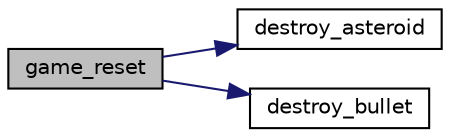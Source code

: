 digraph "game_reset"
{
 // LATEX_PDF_SIZE
  edge [fontname="Helvetica",fontsize="10",labelfontname="Helvetica",labelfontsize="10"];
  node [fontname="Helvetica",fontsize="10",shape=record];
  rankdir="LR";
  Node1 [label="game_reset",height=0.2,width=0.4,color="black", fillcolor="grey75", style="filled", fontcolor="black",tooltip="Resets the game attributes, like the score, the spaceship position, etc."];
  Node1 -> Node2 [color="midnightblue",fontsize="10",style="solid",fontname="Helvetica"];
  Node2 [label="destroy_asteroid",height=0.2,width=0.4,color="black", fillcolor="white", style="filled",URL="$asteroid_8c.html#a6be86d5630fa1cf9a2a682a5e351a5b2",tooltip="Destroys the asteroid."];
  Node1 -> Node3 [color="midnightblue",fontsize="10",style="solid",fontname="Helvetica"];
  Node3 [label="destroy_bullet",height=0.2,width=0.4,color="black", fillcolor="white", style="filled",URL="$group__bullet.html#ga45449723feed27f8b5f902bcba3b6465",tooltip="Destroys the bullet."];
}
